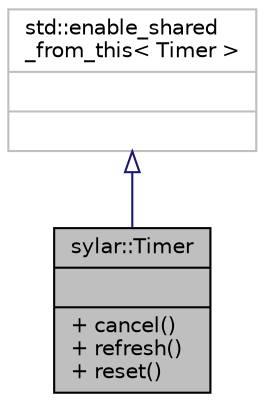 digraph "sylar::Timer"
{
 // LATEX_PDF_SIZE
  edge [fontname="Helvetica",fontsize="10",labelfontname="Helvetica",labelfontsize="10"];
  node [fontname="Helvetica",fontsize="10",shape=record];
  Node1 [label="{sylar::Timer\n||+ cancel()\l+ refresh()\l+ reset()\l}",height=0.2,width=0.4,color="black", fillcolor="grey75", style="filled", fontcolor="black",tooltip="定时器"];
  Node2 -> Node1 [dir="back",color="midnightblue",fontsize="10",style="solid",arrowtail="onormal"];
  Node2 [label="{std::enable_shared\l_from_this\< Timer \>\n||}",height=0.2,width=0.4,color="grey75", fillcolor="white", style="filled",tooltip=" "];
}
